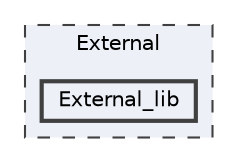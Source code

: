digraph "External_lib"
{
 // LATEX_PDF_SIZE
  bgcolor="transparent";
  edge [fontname=Helvetica,fontsize=10,labelfontname=Helvetica,labelfontsize=10];
  node [fontname=Helvetica,fontsize=10,shape=box,height=0.2,width=0.4];
  compound=true
  subgraph clusterdir_443fc37f241ba4018364a998c18d007b {
    graph [ bgcolor="#edf0f7", pencolor="grey25", label="External", fontname=Helvetica,fontsize=10 style="filled,dashed", URL="dir_443fc37f241ba4018364a998c18d007b.html",tooltip=""]
  dir_daea0935bcc33e0c9765b668d6cbf02d [label="External_lib", fillcolor="#edf0f7", color="grey25", style="filled,bold", URL="dir_daea0935bcc33e0c9765b668d6cbf02d.html",tooltip=""];
  }
}
